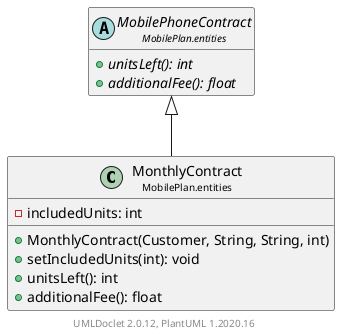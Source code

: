 @startuml
    set namespaceSeparator none
    hide empty fields
    hide empty methods

    class "<size:14>MonthlyContract\n<size:10>MobilePlan.entities" as MobilePlan.entities.MonthlyContract [[MonthlyContract.html]] {
        -includedUnits: int
        +MonthlyContract(Customer, String, String, int)
        +setIncludedUnits(int): void
        +unitsLeft(): int
        +additionalFee(): float
    }

    abstract class "<size:14>MobilePhoneContract\n<size:10>MobilePlan.entities" as MobilePlan.entities.MobilePhoneContract [[MobilePhoneContract.html]] {
        {abstract} +unitsLeft(): int
        {abstract} +additionalFee(): float
    }

    MobilePlan.entities.MobilePhoneContract <|-- MobilePlan.entities.MonthlyContract

    center footer UMLDoclet 2.0.12, PlantUML 1.2020.16
@enduml
